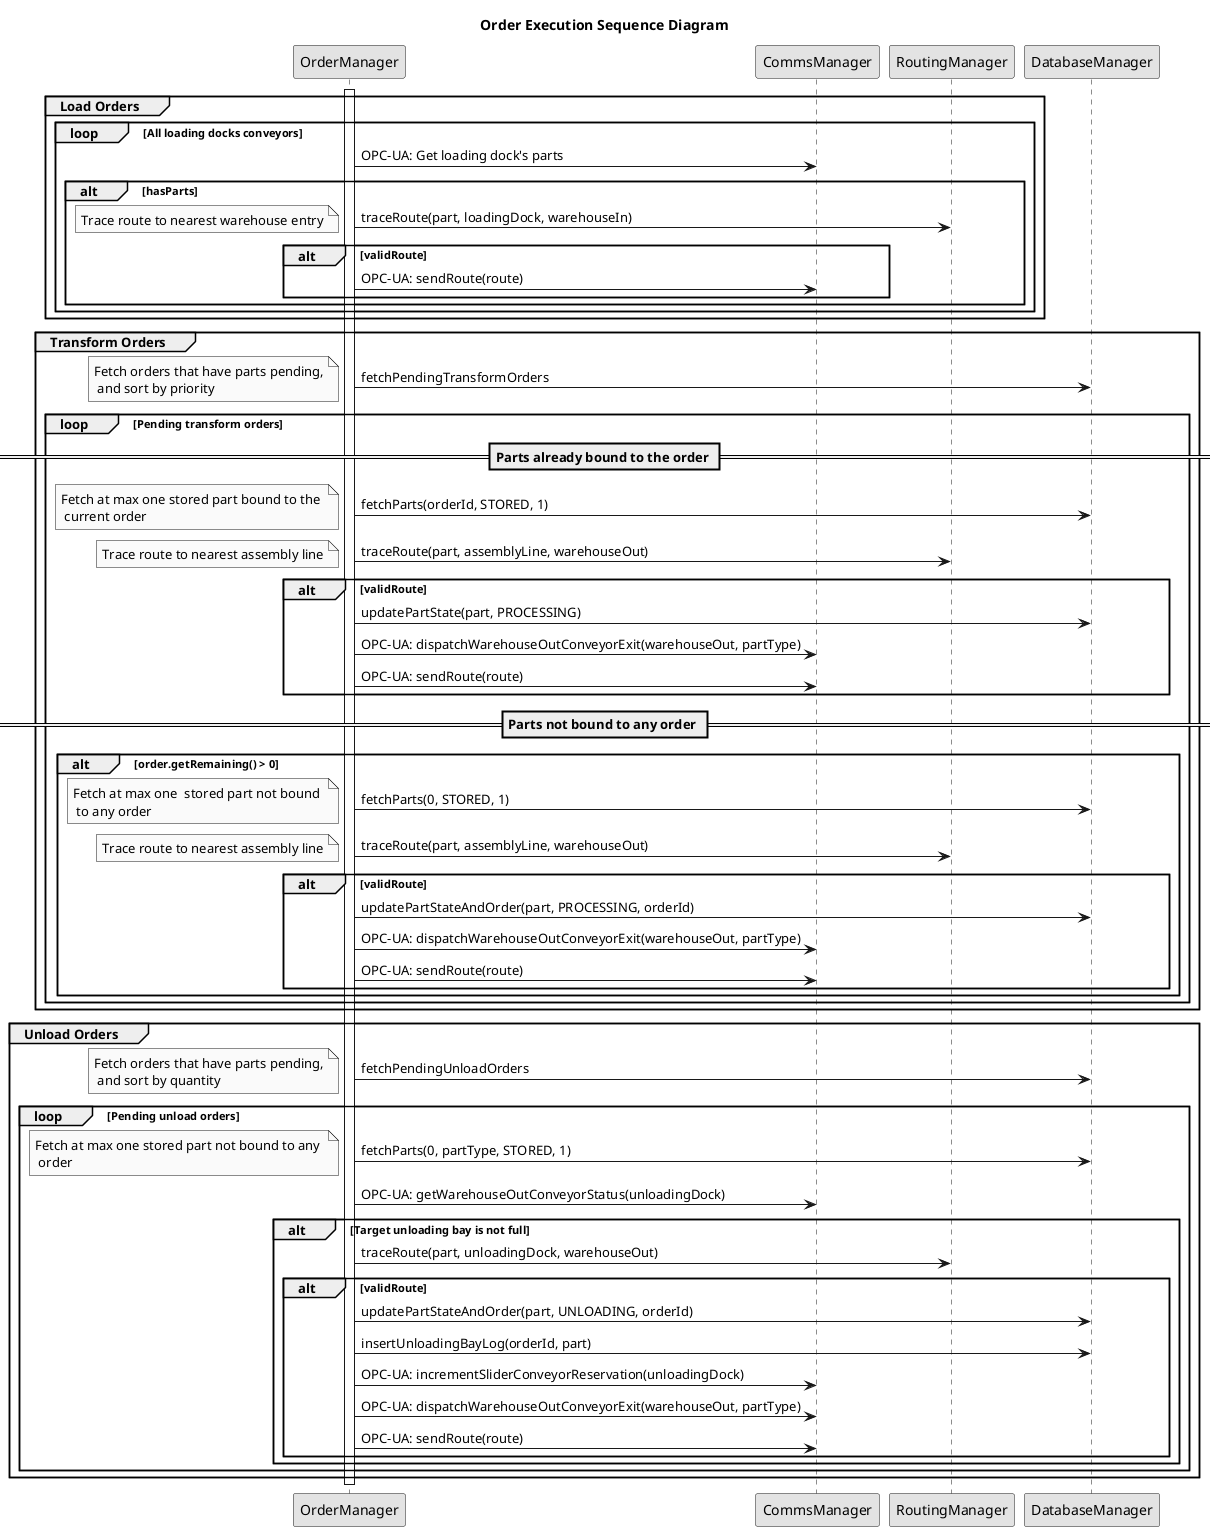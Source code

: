@startuml

skinparam linetype ortho
skinparam Monochrome true
skinparam classAttributeIconSize 0

title Order Execution Sequence Diagram

activate OrderManager

group Load Orders

loop All loading docks conveyors

OrderManager->CommsManager: OPC-UA: Get loading dock's parts

alt hasParts

OrderManager -> RoutingManager: traceRoute(part, loadingDock, warehouseIn)
note left: Trace route to nearest warehouse entry

alt validRoute
OrderManager -> CommsManager: OPC-UA: sendRoute(route)
end

end

end

end

group Transform Orders
OrderManager -> DatabaseManager: fetchPendingTransformOrders
note left: Fetch orders that have parts pending,\n and sort by priority

loop Pending transform orders

    == Parts already bound to the order ==

    OrderManager -> DatabaseManager:  fetchParts(orderId, STORED, 1)
    note left: Fetch at max one stored part bound to the \n current order

    OrderManager -> RoutingManager: traceRoute(part, assemblyLine, warehouseOut)
    note left: Trace route to nearest assembly line

    alt validRoute
    OrderManager -> DatabaseManager: updatePartState(part, PROCESSING)

    OrderManager -> CommsManager: OPC-UA: dispatchWarehouseOutConveyorExit(warehouseOut, partType)
    OrderManager -> CommsManager: OPC-UA: sendRoute(route)
    end

    == Parts not bound to any order ==

    alt order.getRemaining() > 0

    OrderManager -> DatabaseManager:  fetchParts(0, STORED, 1)
    note left: Fetch at max one  stored part not bound \n to any order

    OrderManager -> RoutingManager: traceRoute(part, assemblyLine, warehouseOut)
    note left: Trace route to nearest assembly line

    alt validRoute
    OrderManager -> DatabaseManager: updatePartStateAndOrder(part, PROCESSING, orderId)

    OrderManager -> CommsManager: OPC-UA: dispatchWarehouseOutConveyorExit(warehouseOut, partType)
    OrderManager -> CommsManager: OPC-UA: sendRoute(route)
    end

    end


end

end

group Unload Orders
OrderManager -> DatabaseManager: fetchPendingUnloadOrders
note left: Fetch orders that have parts pending,\n and sort by quantity

loop Pending unload orders

    OrderManager -> DatabaseManager:  fetchParts(0, partType, STORED, 1)
    note left: Fetch at max one stored part not bound to any \n order

    OrderManager -> CommsManager: OPC-UA: getWarehouseOutConveyorStatus(unloadingDock)

    alt Target unloading bay is not full
        OrderManager -> RoutingManager: traceRoute(part, unloadingDock, warehouseOut)

        alt validRoute
        OrderManager -> DatabaseManager: updatePartStateAndOrder(part, UNLOADING, orderId)
        OrderManager -> DatabaseManager: insertUnloadingBayLog(orderId, part)

        OrderManager -> CommsManager: OPC-UA: incrementSliderConveyorReservation(unloadingDock)
        OrderManager -> CommsManager: OPC-UA: dispatchWarehouseOutConveyorExit(warehouseOut, partType)
        OrderManager -> CommsManager: OPC-UA: sendRoute(route)
        end
    end


end

end

deactivate OrderManager

@enduml